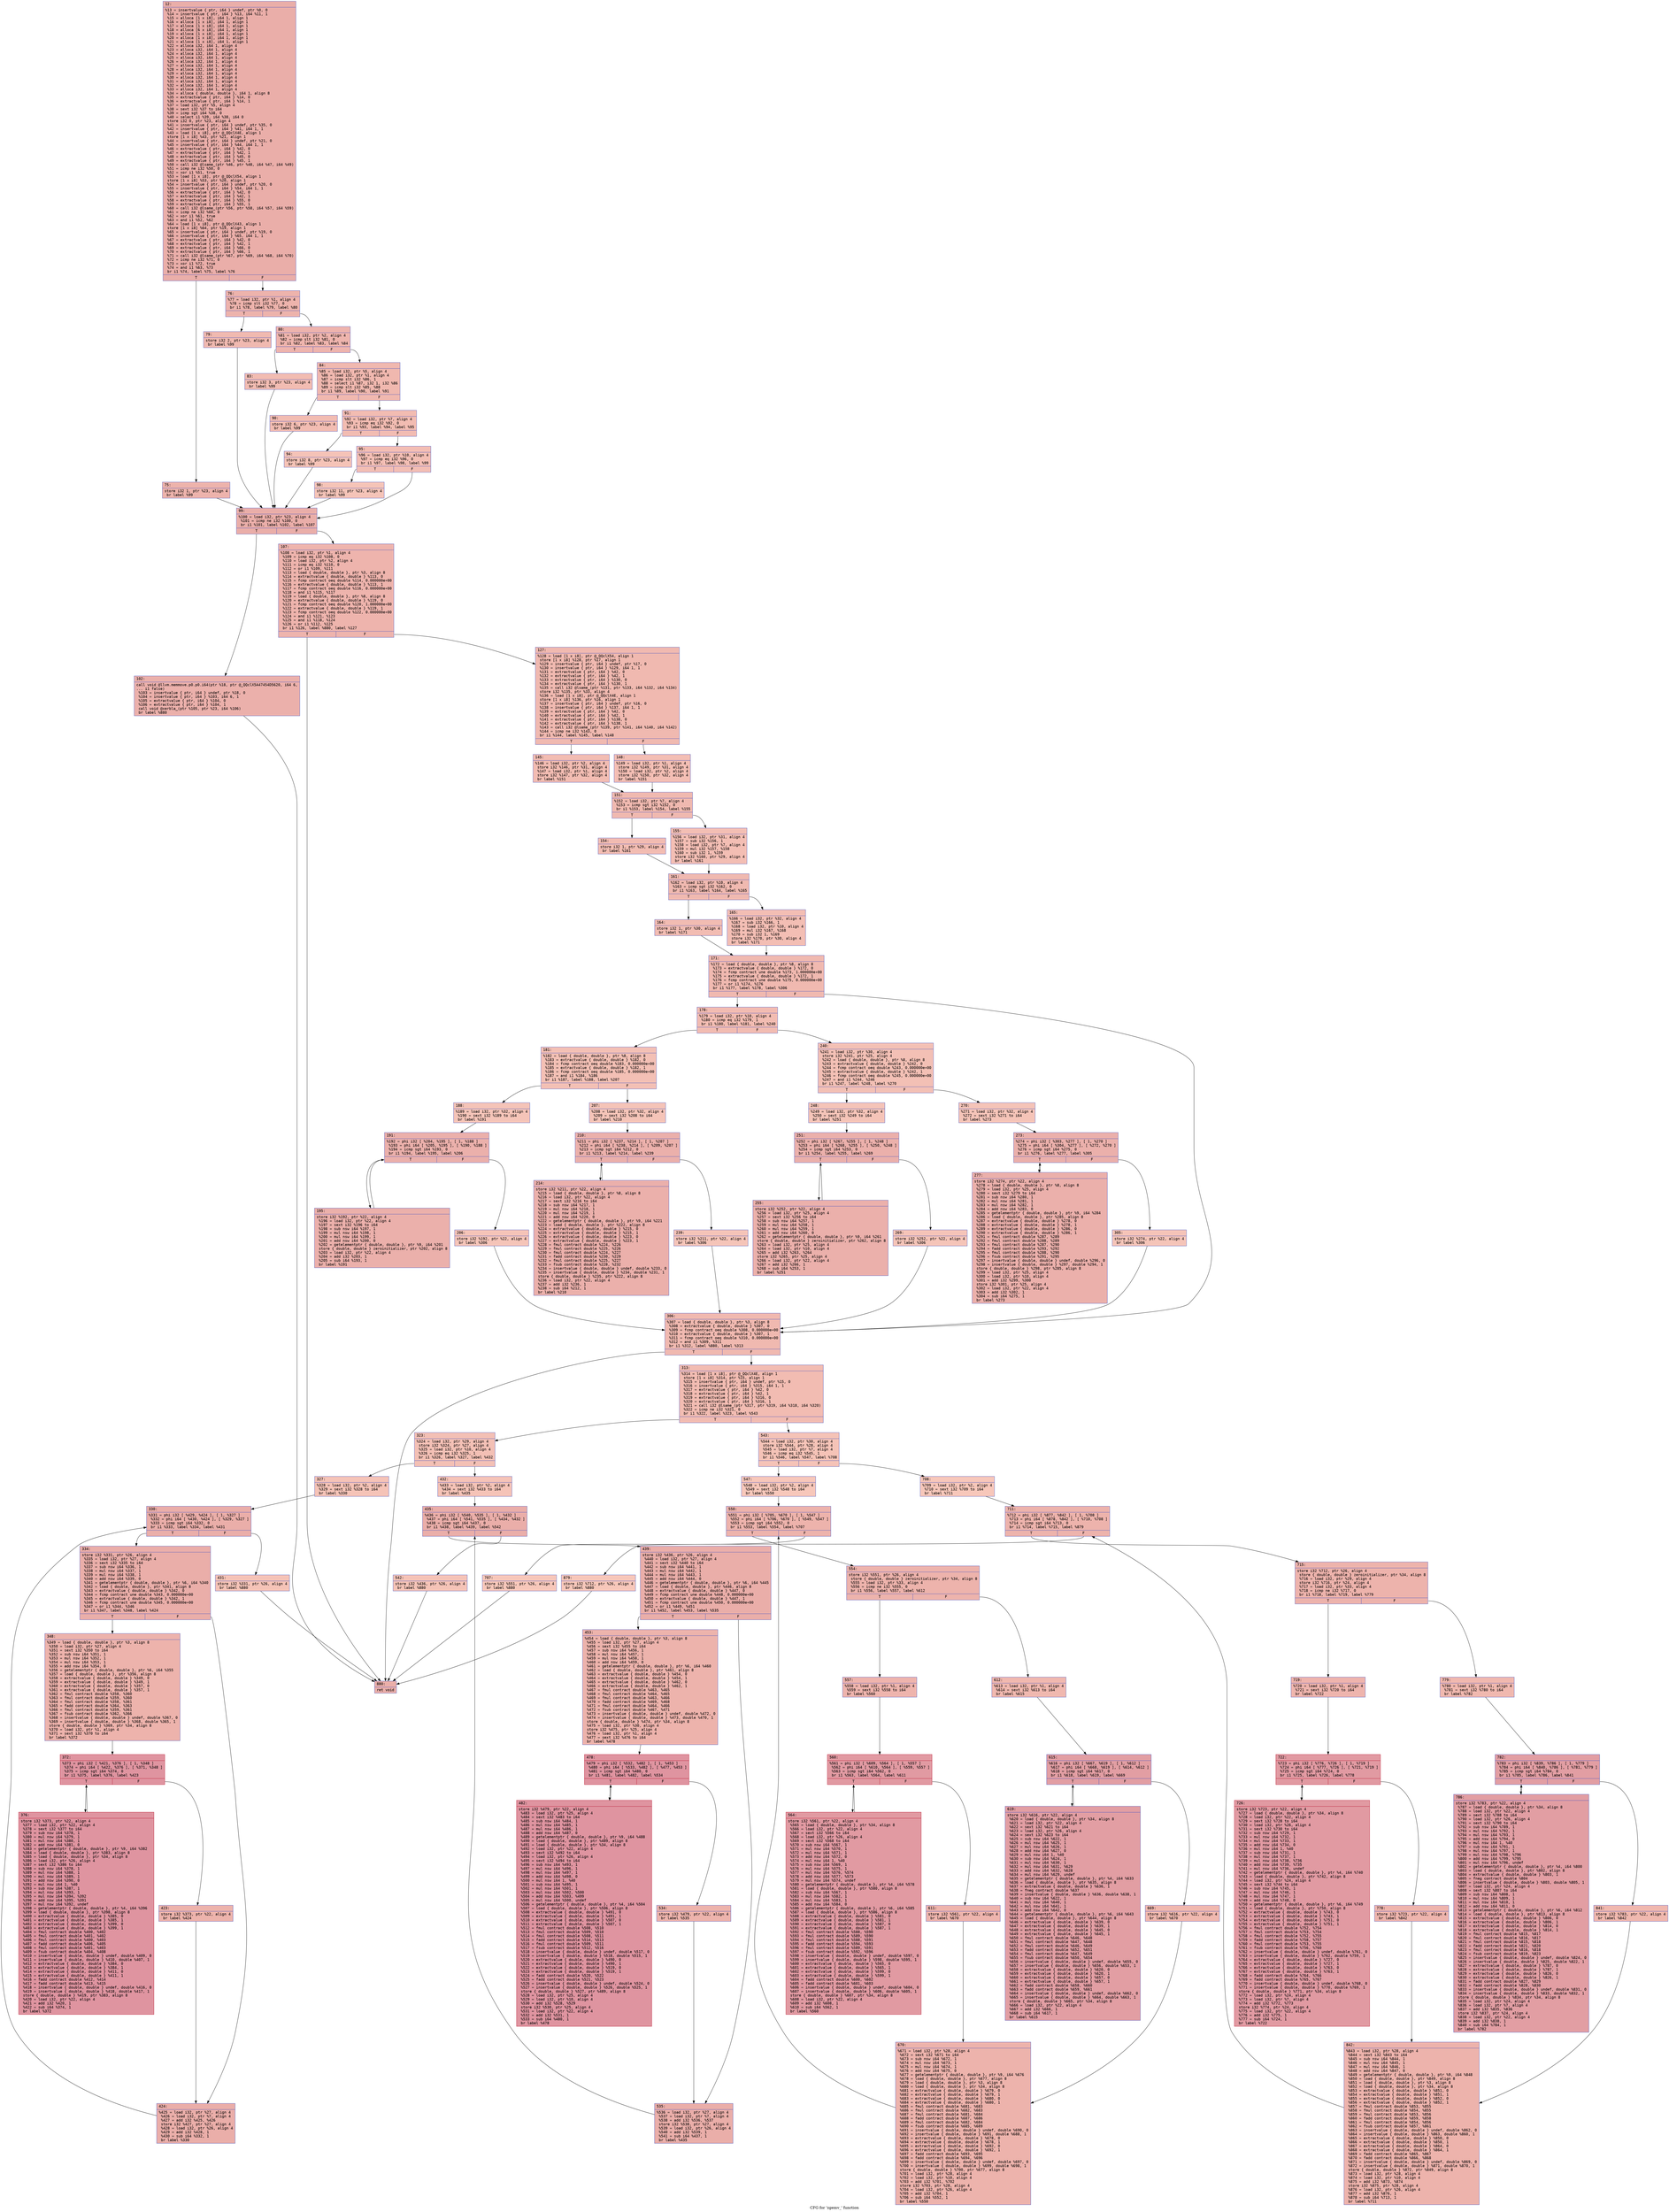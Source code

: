 digraph "CFG for 'zgemv_' function" {
	label="CFG for 'zgemv_' function";

	Node0x55ee107dadb0 [shape=record,color="#3d50c3ff", style=filled, fillcolor="#d0473d70" fontname="Courier",label="{12:\l|  %13 = insertvalue \{ ptr, i64 \} undef, ptr %0, 0\l  %14 = insertvalue \{ ptr, i64 \} %13, i64 %11, 1\l  %15 = alloca [1 x i8], i64 1, align 1\l  %16 = alloca [1 x i8], i64 1, align 1\l  %17 = alloca [1 x i8], i64 1, align 1\l  %18 = alloca [6 x i8], i64 1, align 1\l  %19 = alloca [1 x i8], i64 1, align 1\l  %20 = alloca [1 x i8], i64 1, align 1\l  %21 = alloca [1 x i8], i64 1, align 1\l  %22 = alloca i32, i64 1, align 4\l  %23 = alloca i32, i64 1, align 4\l  %24 = alloca i32, i64 1, align 4\l  %25 = alloca i32, i64 1, align 4\l  %26 = alloca i32, i64 1, align 4\l  %27 = alloca i32, i64 1, align 4\l  %28 = alloca i32, i64 1, align 4\l  %29 = alloca i32, i64 1, align 4\l  %30 = alloca i32, i64 1, align 4\l  %31 = alloca i32, i64 1, align 4\l  %32 = alloca i32, i64 1, align 4\l  %33 = alloca i32, i64 1, align 4\l  %34 = alloca \{ double, double \}, i64 1, align 8\l  %35 = extractvalue \{ ptr, i64 \} %14, 0\l  %36 = extractvalue \{ ptr, i64 \} %14, 1\l  %37 = load i32, ptr %5, align 4\l  %38 = sext i32 %37 to i64\l  %39 = icmp sgt i64 %38, 0\l  %40 = select i1 %39, i64 %38, i64 0\l  store i32 0, ptr %23, align 4\l  %41 = insertvalue \{ ptr, i64 \} undef, ptr %35, 0\l  %42 = insertvalue \{ ptr, i64 \} %41, i64 1, 1\l  %43 = load [1 x i8], ptr @_QQclX4E, align 1\l  store [1 x i8] %43, ptr %21, align 1\l  %44 = insertvalue \{ ptr, i64 \} undef, ptr %21, 0\l  %45 = insertvalue \{ ptr, i64 \} %44, i64 1, 1\l  %46 = extractvalue \{ ptr, i64 \} %42, 0\l  %47 = extractvalue \{ ptr, i64 \} %42, 1\l  %48 = extractvalue \{ ptr, i64 \} %45, 0\l  %49 = extractvalue \{ ptr, i64 \} %45, 1\l  %50 = call i32 @lsame_(ptr %46, ptr %48, i64 %47, i64 %49)\l  %51 = icmp ne i32 %50, 0\l  %52 = xor i1 %51, true\l  %53 = load [1 x i8], ptr @_QQclX54, align 1\l  store [1 x i8] %53, ptr %20, align 1\l  %54 = insertvalue \{ ptr, i64 \} undef, ptr %20, 0\l  %55 = insertvalue \{ ptr, i64 \} %54, i64 1, 1\l  %56 = extractvalue \{ ptr, i64 \} %42, 0\l  %57 = extractvalue \{ ptr, i64 \} %42, 1\l  %58 = extractvalue \{ ptr, i64 \} %55, 0\l  %59 = extractvalue \{ ptr, i64 \} %55, 1\l  %60 = call i32 @lsame_(ptr %56, ptr %58, i64 %57, i64 %59)\l  %61 = icmp ne i32 %60, 0\l  %62 = xor i1 %61, true\l  %63 = and i1 %52, %62\l  %64 = load [1 x i8], ptr @_QQclX43, align 1\l  store [1 x i8] %64, ptr %19, align 1\l  %65 = insertvalue \{ ptr, i64 \} undef, ptr %19, 0\l  %66 = insertvalue \{ ptr, i64 \} %65, i64 1, 1\l  %67 = extractvalue \{ ptr, i64 \} %42, 0\l  %68 = extractvalue \{ ptr, i64 \} %42, 1\l  %69 = extractvalue \{ ptr, i64 \} %66, 0\l  %70 = extractvalue \{ ptr, i64 \} %66, 1\l  %71 = call i32 @lsame_(ptr %67, ptr %69, i64 %68, i64 %70)\l  %72 = icmp ne i32 %71, 0\l  %73 = xor i1 %72, true\l  %74 = and i1 %63, %73\l  br i1 %74, label %75, label %76\l|{<s0>T|<s1>F}}"];
	Node0x55ee107dadb0:s0 -> Node0x55ee107ddc00[tooltip="12 -> 75\nProbability 50.00%" ];
	Node0x55ee107dadb0:s1 -> Node0x55ee107ddc50[tooltip="12 -> 76\nProbability 50.00%" ];
	Node0x55ee107ddc00 [shape=record,color="#3d50c3ff", style=filled, fillcolor="#d6524470" fontname="Courier",label="{75:\l|  store i32 1, ptr %23, align 4\l  br label %99\l}"];
	Node0x55ee107ddc00 -> Node0x55ee107dddf0[tooltip="75 -> 99\nProbability 100.00%" ];
	Node0x55ee107ddc50 [shape=record,color="#3d50c3ff", style=filled, fillcolor="#d6524470" fontname="Courier",label="{76:\l|  %77 = load i32, ptr %1, align 4\l  %78 = icmp slt i32 %77, 0\l  br i1 %78, label %79, label %80\l|{<s0>T|<s1>F}}"];
	Node0x55ee107ddc50:s0 -> Node0x55ee107ddfc0[tooltip="76 -> 79\nProbability 37.50%" ];
	Node0x55ee107ddc50:s1 -> Node0x55ee107de010[tooltip="76 -> 80\nProbability 62.50%" ];
	Node0x55ee107ddfc0 [shape=record,color="#3d50c3ff", style=filled, fillcolor="#de614d70" fontname="Courier",label="{79:\l|  store i32 2, ptr %23, align 4\l  br label %99\l}"];
	Node0x55ee107ddfc0 -> Node0x55ee107dddf0[tooltip="79 -> 99\nProbability 100.00%" ];
	Node0x55ee107de010 [shape=record,color="#3d50c3ff", style=filled, fillcolor="#d8564670" fontname="Courier",label="{80:\l|  %81 = load i32, ptr %2, align 4\l  %82 = icmp slt i32 %81, 0\l  br i1 %82, label %83, label %84\l|{<s0>T|<s1>F}}"];
	Node0x55ee107de010:s0 -> Node0x55ee107de330[tooltip="80 -> 83\nProbability 37.50%" ];
	Node0x55ee107de010:s1 -> Node0x55ee107de380[tooltip="80 -> 84\nProbability 62.50%" ];
	Node0x55ee107de330 [shape=record,color="#3d50c3ff", style=filled, fillcolor="#e1675170" fontname="Courier",label="{83:\l|  store i32 3, ptr %23, align 4\l  br label %99\l}"];
	Node0x55ee107de330 -> Node0x55ee107dddf0[tooltip="83 -> 99\nProbability 100.00%" ];
	Node0x55ee107de380 [shape=record,color="#3d50c3ff", style=filled, fillcolor="#dc5d4a70" fontname="Courier",label="{84:\l|  %85 = load i32, ptr %5, align 4\l  %86 = load i32, ptr %1, align 4\l  %87 = icmp slt i32 %86, 1\l  %88 = select i1 %87, i32 1, i32 %86\l  %89 = icmp slt i32 %85, %88\l  br i1 %89, label %90, label %91\l|{<s0>T|<s1>F}}"];
	Node0x55ee107de380:s0 -> Node0x55ee107de860[tooltip="84 -> 90\nProbability 50.00%" ];
	Node0x55ee107de380:s1 -> Node0x55ee107de8b0[tooltip="84 -> 91\nProbability 50.00%" ];
	Node0x55ee107de860 [shape=record,color="#3d50c3ff", style=filled, fillcolor="#e1675170" fontname="Courier",label="{90:\l|  store i32 6, ptr %23, align 4\l  br label %99\l}"];
	Node0x55ee107de860 -> Node0x55ee107dddf0[tooltip="90 -> 99\nProbability 100.00%" ];
	Node0x55ee107de8b0 [shape=record,color="#3d50c3ff", style=filled, fillcolor="#e1675170" fontname="Courier",label="{91:\l|  %92 = load i32, ptr %7, align 4\l  %93 = icmp eq i32 %92, 0\l  br i1 %93, label %94, label %95\l|{<s0>T|<s1>F}}"];
	Node0x55ee107de8b0:s0 -> Node0x55ee107debd0[tooltip="91 -> 94\nProbability 37.50%" ];
	Node0x55ee107de8b0:s1 -> Node0x55ee107dec20[tooltip="91 -> 95\nProbability 62.50%" ];
	Node0x55ee107debd0 [shape=record,color="#3d50c3ff", style=filled, fillcolor="#e8765c70" fontname="Courier",label="{94:\l|  store i32 8, ptr %23, align 4\l  br label %99\l}"];
	Node0x55ee107debd0 -> Node0x55ee107dddf0[tooltip="94 -> 99\nProbability 100.00%" ];
	Node0x55ee107dec20 [shape=record,color="#3d50c3ff", style=filled, fillcolor="#e36c5570" fontname="Courier",label="{95:\l|  %96 = load i32, ptr %10, align 4\l  %97 = icmp eq i32 %96, 0\l  br i1 %97, label %98, label %99\l|{<s0>T|<s1>F}}"];
	Node0x55ee107dec20:s0 -> Node0x55ee107dc1d0[tooltip="95 -> 98\nProbability 37.50%" ];
	Node0x55ee107dec20:s1 -> Node0x55ee107dddf0[tooltip="95 -> 99\nProbability 62.50%" ];
	Node0x55ee107dc1d0 [shape=record,color="#3d50c3ff", style=filled, fillcolor="#e97a5f70" fontname="Courier",label="{98:\l|  store i32 11, ptr %23, align 4\l  br label %99\l}"];
	Node0x55ee107dc1d0 -> Node0x55ee107dddf0[tooltip="98 -> 99\nProbability 100.00%" ];
	Node0x55ee107dddf0 [shape=record,color="#3d50c3ff", style=filled, fillcolor="#d0473d70" fontname="Courier",label="{99:\l|  %100 = load i32, ptr %23, align 4\l  %101 = icmp ne i32 %100, 0\l  br i1 %101, label %102, label %107\l|{<s0>T|<s1>F}}"];
	Node0x55ee107dddf0:s0 -> Node0x55ee107dc4f0[tooltip="99 -> 102\nProbability 62.50%" ];
	Node0x55ee107dddf0:s1 -> Node0x55ee107dc540[tooltip="99 -> 107\nProbability 37.50%" ];
	Node0x55ee107dc4f0 [shape=record,color="#3d50c3ff", style=filled, fillcolor="#d24b4070" fontname="Courier",label="{102:\l|  call void @llvm.memmove.p0.p0.i64(ptr %18, ptr @_QQclX5A47454D5620, i64 6,\l... i1 false)\l  %103 = insertvalue \{ ptr, i64 \} undef, ptr %18, 0\l  %104 = insertvalue \{ ptr, i64 \} %103, i64 6, 1\l  %105 = extractvalue \{ ptr, i64 \} %104, 0\l  %106 = extractvalue \{ ptr, i64 \} %104, 1\l  call void @xerbla_(ptr %105, ptr %23, i64 %106)\l  br label %880\l}"];
	Node0x55ee107dc4f0 -> Node0x55ee107e00b0[tooltip="102 -> 880\nProbability 100.00%" ];
	Node0x55ee107dc540 [shape=record,color="#3d50c3ff", style=filled, fillcolor="#d8564670" fontname="Courier",label="{107:\l|  %108 = load i32, ptr %1, align 4\l  %109 = icmp eq i32 %108, 0\l  %110 = load i32, ptr %2, align 4\l  %111 = icmp eq i32 %110, 0\l  %112 = or i1 %109, %111\l  %113 = load \{ double, double \}, ptr %3, align 8\l  %114 = extractvalue \{ double, double \} %113, 0\l  %115 = fcmp contract oeq double %114, 0.000000e+00\l  %116 = extractvalue \{ double, double \} %113, 1\l  %117 = fcmp contract oeq double %116, 0.000000e+00\l  %118 = and i1 %115, %117\l  %119 = load \{ double, double \}, ptr %8, align 8\l  %120 = extractvalue \{ double, double \} %119, 0\l  %121 = fcmp contract oeq double %120, 1.000000e+00\l  %122 = extractvalue \{ double, double \} %119, 1\l  %123 = fcmp contract oeq double %122, 0.000000e+00\l  %124 = and i1 %121, %123\l  %125 = and i1 %118, %124\l  %126 = or i1 %112, %125\l  br i1 %126, label %880, label %127\l|{<s0>T|<s1>F}}"];
	Node0x55ee107dc540:s0 -> Node0x55ee107e00b0[tooltip="107 -> 880\nProbability 50.00%" ];
	Node0x55ee107dc540:s1 -> Node0x55ee107e0be0[tooltip="107 -> 127\nProbability 50.00%" ];
	Node0x55ee107e0be0 [shape=record,color="#3d50c3ff", style=filled, fillcolor="#de614d70" fontname="Courier",label="{127:\l|  %128 = load [1 x i8], ptr @_QQclX54, align 1\l  store [1 x i8] %128, ptr %17, align 1\l  %129 = insertvalue \{ ptr, i64 \} undef, ptr %17, 0\l  %130 = insertvalue \{ ptr, i64 \} %129, i64 1, 1\l  %131 = extractvalue \{ ptr, i64 \} %42, 0\l  %132 = extractvalue \{ ptr, i64 \} %42, 1\l  %133 = extractvalue \{ ptr, i64 \} %130, 0\l  %134 = extractvalue \{ ptr, i64 \} %130, 1\l  %135 = call i32 @lsame_(ptr %131, ptr %133, i64 %132, i64 %134)\l  store i32 %135, ptr %33, align 4\l  %136 = load [1 x i8], ptr @_QQclX4E, align 1\l  store [1 x i8] %136, ptr %16, align 1\l  %137 = insertvalue \{ ptr, i64 \} undef, ptr %16, 0\l  %138 = insertvalue \{ ptr, i64 \} %137, i64 1, 1\l  %139 = extractvalue \{ ptr, i64 \} %42, 0\l  %140 = extractvalue \{ ptr, i64 \} %42, 1\l  %141 = extractvalue \{ ptr, i64 \} %138, 0\l  %142 = extractvalue \{ ptr, i64 \} %138, 1\l  %143 = call i32 @lsame_(ptr %139, ptr %141, i64 %140, i64 %142)\l  %144 = icmp ne i32 %143, 0\l  br i1 %144, label %145, label %148\l|{<s0>T|<s1>F}}"];
	Node0x55ee107e0be0:s0 -> Node0x55ee107e1a30[tooltip="127 -> 145\nProbability 62.50%" ];
	Node0x55ee107e0be0:s1 -> Node0x55ee107e1a80[tooltip="127 -> 148\nProbability 37.50%" ];
	Node0x55ee107e1a30 [shape=record,color="#3d50c3ff", style=filled, fillcolor="#e1675170" fontname="Courier",label="{145:\l|  %146 = load i32, ptr %2, align 4\l  store i32 %146, ptr %31, align 4\l  %147 = load i32, ptr %1, align 4\l  store i32 %147, ptr %32, align 4\l  br label %151\l}"];
	Node0x55ee107e1a30 -> Node0x55ee107e1dc0[tooltip="145 -> 151\nProbability 100.00%" ];
	Node0x55ee107e1a80 [shape=record,color="#3d50c3ff", style=filled, fillcolor="#e36c5570" fontname="Courier",label="{148:\l|  %149 = load i32, ptr %1, align 4\l  store i32 %149, ptr %31, align 4\l  %150 = load i32, ptr %2, align 4\l  store i32 %150, ptr %32, align 4\l  br label %151\l}"];
	Node0x55ee107e1a80 -> Node0x55ee107e1dc0[tooltip="148 -> 151\nProbability 100.00%" ];
	Node0x55ee107e1dc0 [shape=record,color="#3d50c3ff", style=filled, fillcolor="#de614d70" fontname="Courier",label="{151:\l|  %152 = load i32, ptr %7, align 4\l  %153 = icmp sgt i32 %152, 0\l  br i1 %153, label %154, label %155\l|{<s0>T|<s1>F}}"];
	Node0x55ee107e1dc0:s0 -> Node0x55ee107e2240[tooltip="151 -> 154\nProbability 62.50%" ];
	Node0x55ee107e1dc0:s1 -> Node0x55ee107e2290[tooltip="151 -> 155\nProbability 37.50%" ];
	Node0x55ee107e2240 [shape=record,color="#3d50c3ff", style=filled, fillcolor="#e1675170" fontname="Courier",label="{154:\l|  store i32 1, ptr %29, align 4\l  br label %161\l}"];
	Node0x55ee107e2240 -> Node0x55ee107e2430[tooltip="154 -> 161\nProbability 100.00%" ];
	Node0x55ee107e2290 [shape=record,color="#3d50c3ff", style=filled, fillcolor="#e36c5570" fontname="Courier",label="{155:\l|  %156 = load i32, ptr %31, align 4\l  %157 = sub i32 %156, 1\l  %158 = load i32, ptr %7, align 4\l  %159 = mul i32 %157, %158\l  %160 = sub i32 1, %159\l  store i32 %160, ptr %29, align 4\l  br label %161\l}"];
	Node0x55ee107e2290 -> Node0x55ee107e2430[tooltip="155 -> 161\nProbability 100.00%" ];
	Node0x55ee107e2430 [shape=record,color="#3d50c3ff", style=filled, fillcolor="#de614d70" fontname="Courier",label="{161:\l|  %162 = load i32, ptr %10, align 4\l  %163 = icmp sgt i32 %162, 0\l  br i1 %163, label %164, label %165\l|{<s0>T|<s1>F}}"];
	Node0x55ee107e2430:s0 -> Node0x55ee107e29c0[tooltip="161 -> 164\nProbability 62.50%" ];
	Node0x55ee107e2430:s1 -> Node0x55ee107e2a10[tooltip="161 -> 165\nProbability 37.50%" ];
	Node0x55ee107e29c0 [shape=record,color="#3d50c3ff", style=filled, fillcolor="#e1675170" fontname="Courier",label="{164:\l|  store i32 1, ptr %30, align 4\l  br label %171\l}"];
	Node0x55ee107e29c0 -> Node0x55ee107e2bb0[tooltip="164 -> 171\nProbability 100.00%" ];
	Node0x55ee107e2a10 [shape=record,color="#3d50c3ff", style=filled, fillcolor="#e36c5570" fontname="Courier",label="{165:\l|  %166 = load i32, ptr %32, align 4\l  %167 = sub i32 %166, 1\l  %168 = load i32, ptr %10, align 4\l  %169 = mul i32 %167, %168\l  %170 = sub i32 1, %169\l  store i32 %170, ptr %30, align 4\l  br label %171\l}"];
	Node0x55ee107e2a10 -> Node0x55ee107e2bb0[tooltip="165 -> 171\nProbability 100.00%" ];
	Node0x55ee107e2bb0 [shape=record,color="#3d50c3ff", style=filled, fillcolor="#de614d70" fontname="Courier",label="{171:\l|  %172 = load \{ double, double \}, ptr %8, align 8\l  %173 = extractvalue \{ double, double \} %172, 0\l  %174 = fcmp contract une double %173, 1.000000e+00\l  %175 = extractvalue \{ double, double \} %172, 1\l  %176 = fcmp contract une double %175, 0.000000e+00\l  %177 = or i1 %174, %176\l  br i1 %177, label %178, label %306\l|{<s0>T|<s1>F}}"];
	Node0x55ee107e2bb0:s0 -> Node0x55ee107e3380[tooltip="171 -> 178\nProbability 50.00%" ];
	Node0x55ee107e2bb0:s1 -> Node0x55ee107e33d0[tooltip="171 -> 306\nProbability 50.00%" ];
	Node0x55ee107e3380 [shape=record,color="#3d50c3ff", style=filled, fillcolor="#e1675170" fontname="Courier",label="{178:\l|  %179 = load i32, ptr %10, align 4\l  %180 = icmp eq i32 %179, 1\l  br i1 %180, label %181, label %240\l|{<s0>T|<s1>F}}"];
	Node0x55ee107e3380:s0 -> Node0x55ee107e35e0[tooltip="178 -> 181\nProbability 50.00%" ];
	Node0x55ee107e3380:s1 -> Node0x55ee107e3630[tooltip="178 -> 240\nProbability 50.00%" ];
	Node0x55ee107e35e0 [shape=record,color="#3d50c3ff", style=filled, fillcolor="#e5705870" fontname="Courier",label="{181:\l|  %182 = load \{ double, double \}, ptr %8, align 8\l  %183 = extractvalue \{ double, double \} %182, 0\l  %184 = fcmp contract oeq double %183, 0.000000e+00\l  %185 = extractvalue \{ double, double \} %182, 1\l  %186 = fcmp contract oeq double %185, 0.000000e+00\l  %187 = and i1 %184, %186\l  br i1 %187, label %188, label %207\l|{<s0>T|<s1>F}}"];
	Node0x55ee107e35e0:s0 -> Node0x55ee107e3a80[tooltip="181 -> 188\nProbability 50.00%" ];
	Node0x55ee107e35e0:s1 -> Node0x55ee107e3ad0[tooltip="181 -> 207\nProbability 50.00%" ];
	Node0x55ee107e3a80 [shape=record,color="#3d50c3ff", style=filled, fillcolor="#e97a5f70" fontname="Courier",label="{188:\l|  %189 = load i32, ptr %32, align 4\l  %190 = sext i32 %189 to i64\l  br label %191\l}"];
	Node0x55ee107e3a80 -> Node0x55ee107e3cc0[tooltip="188 -> 191\nProbability 100.00%" ];
	Node0x55ee107e3cc0 [shape=record,color="#3d50c3ff", style=filled, fillcolor="#d24b4070" fontname="Courier",label="{191:\l|  %192 = phi i32 [ %204, %195 ], [ 1, %188 ]\l  %193 = phi i64 [ %205, %195 ], [ %190, %188 ]\l  %194 = icmp sgt i64 %193, 0\l  br i1 %194, label %195, label %206\l|{<s0>T|<s1>F}}"];
	Node0x55ee107e3cc0:s0 -> Node0x55ee107dee30[tooltip="191 -> 195\nProbability 96.88%" ];
	Node0x55ee107e3cc0:s1 -> Node0x55ee107df090[tooltip="191 -> 206\nProbability 3.12%" ];
	Node0x55ee107dee30 [shape=record,color="#3d50c3ff", style=filled, fillcolor="#d24b4070" fontname="Courier",label="{195:\l|  store i32 %192, ptr %22, align 4\l  %196 = load i32, ptr %22, align 4\l  %197 = sext i32 %196 to i64\l  %198 = sub nsw i64 %197, 1\l  %199 = mul nsw i64 %198, 1\l  %200 = mul nsw i64 %199, 1\l  %201 = add nsw i64 %200, 0\l  %202 = getelementptr \{ double, double \}, ptr %9, i64 %201\l  store \{ double, double \} zeroinitializer, ptr %202, align 8\l  %203 = load i32, ptr %22, align 4\l  %204 = add i32 %203, 1\l  %205 = sub i64 %193, 1\l  br label %191\l}"];
	Node0x55ee107dee30 -> Node0x55ee107e3cc0[tooltip="195 -> 191\nProbability 100.00%" ];
	Node0x55ee107df090 [shape=record,color="#3d50c3ff", style=filled, fillcolor="#e97a5f70" fontname="Courier",label="{206:\l|  store i32 %192, ptr %22, align 4\l  br label %306\l}"];
	Node0x55ee107df090 -> Node0x55ee107e33d0[tooltip="206 -> 306\nProbability 100.00%" ];
	Node0x55ee107e3ad0 [shape=record,color="#3d50c3ff", style=filled, fillcolor="#e97a5f70" fontname="Courier",label="{207:\l|  %208 = load i32, ptr %32, align 4\l  %209 = sext i32 %208 to i64\l  br label %210\l}"];
	Node0x55ee107e3ad0 -> Node0x55ee107dfab0[tooltip="207 -> 210\nProbability 100.00%" ];
	Node0x55ee107dfab0 [shape=record,color="#3d50c3ff", style=filled, fillcolor="#d24b4070" fontname="Courier",label="{210:\l|  %211 = phi i32 [ %237, %214 ], [ 1, %207 ]\l  %212 = phi i64 [ %238, %214 ], [ %209, %207 ]\l  %213 = icmp sgt i64 %212, 0\l  br i1 %213, label %214, label %239\l|{<s0>T|<s1>F}}"];
	Node0x55ee107dfab0:s0 -> Node0x55ee107dfb70[tooltip="210 -> 214\nProbability 96.88%" ];
	Node0x55ee107dfab0:s1 -> Node0x55ee107dfdd0[tooltip="210 -> 239\nProbability 3.12%" ];
	Node0x55ee107dfb70 [shape=record,color="#3d50c3ff", style=filled, fillcolor="#d24b4070" fontname="Courier",label="{214:\l|  store i32 %211, ptr %22, align 4\l  %215 = load \{ double, double \}, ptr %8, align 8\l  %216 = load i32, ptr %22, align 4\l  %217 = sext i32 %216 to i64\l  %218 = sub nsw i64 %217, 1\l  %219 = mul nsw i64 %218, 1\l  %220 = mul nsw i64 %219, 1\l  %221 = add nsw i64 %220, 0\l  %222 = getelementptr \{ double, double \}, ptr %9, i64 %221\l  %223 = load \{ double, double \}, ptr %222, align 8\l  %224 = extractvalue \{ double, double \} %215, 0\l  %225 = extractvalue \{ double, double \} %215, 1\l  %226 = extractvalue \{ double, double \} %223, 0\l  %227 = extractvalue \{ double, double \} %223, 1\l  %228 = fmul contract double %224, %226\l  %229 = fmul contract double %225, %226\l  %230 = fmul contract double %224, %227\l  %231 = fadd contract double %230, %229\l  %232 = fmul contract double %225, %227\l  %233 = fsub contract double %228, %232\l  %234 = insertvalue \{ double, double \} undef, double %233, 0\l  %235 = insertvalue \{ double, double \} %234, double %231, 1\l  store \{ double, double \} %235, ptr %222, align 8\l  %236 = load i32, ptr %22, align 4\l  %237 = add i32 %236, 1\l  %238 = sub i64 %212, 1\l  br label %210\l}"];
	Node0x55ee107dfb70 -> Node0x55ee107dfab0[tooltip="214 -> 210\nProbability 100.00%" ];
	Node0x55ee107dfdd0 [shape=record,color="#3d50c3ff", style=filled, fillcolor="#e97a5f70" fontname="Courier",label="{239:\l|  store i32 %211, ptr %22, align 4\l  br label %306\l}"];
	Node0x55ee107dfdd0 -> Node0x55ee107e33d0[tooltip="239 -> 306\nProbability 100.00%" ];
	Node0x55ee107e3630 [shape=record,color="#3d50c3ff", style=filled, fillcolor="#e5705870" fontname="Courier",label="{240:\l|  %241 = load i32, ptr %30, align 4\l  store i32 %241, ptr %25, align 4\l  %242 = load \{ double, double \}, ptr %8, align 8\l  %243 = extractvalue \{ double, double \} %242, 0\l  %244 = fcmp contract oeq double %243, 0.000000e+00\l  %245 = extractvalue \{ double, double \} %242, 1\l  %246 = fcmp contract oeq double %245, 0.000000e+00\l  %247 = and i1 %244, %246\l  br i1 %247, label %248, label %270\l|{<s0>T|<s1>F}}"];
	Node0x55ee107e3630:s0 -> Node0x55ee107e72e0[tooltip="240 -> 248\nProbability 50.00%" ];
	Node0x55ee107e3630:s1 -> Node0x55ee107e7330[tooltip="240 -> 270\nProbability 50.00%" ];
	Node0x55ee107e72e0 [shape=record,color="#3d50c3ff", style=filled, fillcolor="#e97a5f70" fontname="Courier",label="{248:\l|  %249 = load i32, ptr %32, align 4\l  %250 = sext i32 %249 to i64\l  br label %251\l}"];
	Node0x55ee107e72e0 -> Node0x55ee107e7520[tooltip="248 -> 251\nProbability 100.00%" ];
	Node0x55ee107e7520 [shape=record,color="#3d50c3ff", style=filled, fillcolor="#d24b4070" fontname="Courier",label="{251:\l|  %252 = phi i32 [ %267, %255 ], [ 1, %248 ]\l  %253 = phi i64 [ %268, %255 ], [ %250, %248 ]\l  %254 = icmp sgt i64 %253, 0\l  br i1 %254, label %255, label %269\l|{<s0>T|<s1>F}}"];
	Node0x55ee107e7520:s0 -> Node0x55ee107e75e0[tooltip="251 -> 255\nProbability 96.88%" ];
	Node0x55ee107e7520:s1 -> Node0x55ee107e7840[tooltip="251 -> 269\nProbability 3.12%" ];
	Node0x55ee107e75e0 [shape=record,color="#3d50c3ff", style=filled, fillcolor="#d24b4070" fontname="Courier",label="{255:\l|  store i32 %252, ptr %22, align 4\l  %256 = load i32, ptr %25, align 4\l  %257 = sext i32 %256 to i64\l  %258 = sub nsw i64 %257, 1\l  %259 = mul nsw i64 %258, 1\l  %260 = mul nsw i64 %259, 1\l  %261 = add nsw i64 %260, 0\l  %262 = getelementptr \{ double, double \}, ptr %9, i64 %261\l  store \{ double, double \} zeroinitializer, ptr %262, align 8\l  %263 = load i32, ptr %25, align 4\l  %264 = load i32, ptr %10, align 4\l  %265 = add i32 %263, %264\l  store i32 %265, ptr %25, align 4\l  %266 = load i32, ptr %22, align 4\l  %267 = add i32 %266, 1\l  %268 = sub i64 %253, 1\l  br label %251\l}"];
	Node0x55ee107e75e0 -> Node0x55ee107e7520[tooltip="255 -> 251\nProbability 100.00%" ];
	Node0x55ee107e7840 [shape=record,color="#3d50c3ff", style=filled, fillcolor="#e97a5f70" fontname="Courier",label="{269:\l|  store i32 %252, ptr %22, align 4\l  br label %306\l}"];
	Node0x55ee107e7840 -> Node0x55ee107e33d0[tooltip="269 -> 306\nProbability 100.00%" ];
	Node0x55ee107e7330 [shape=record,color="#3d50c3ff", style=filled, fillcolor="#e97a5f70" fontname="Courier",label="{270:\l|  %271 = load i32, ptr %32, align 4\l  %272 = sext i32 %271 to i64\l  br label %273\l}"];
	Node0x55ee107e7330 -> Node0x55ee107e8490[tooltip="270 -> 273\nProbability 100.00%" ];
	Node0x55ee107e8490 [shape=record,color="#3d50c3ff", style=filled, fillcolor="#d24b4070" fontname="Courier",label="{273:\l|  %274 = phi i32 [ %303, %277 ], [ 1, %270 ]\l  %275 = phi i64 [ %304, %277 ], [ %272, %270 ]\l  %276 = icmp sgt i64 %275, 0\l  br i1 %276, label %277, label %305\l|{<s0>T|<s1>F}}"];
	Node0x55ee107e8490:s0 -> Node0x55ee107e8550[tooltip="273 -> 277\nProbability 96.88%" ];
	Node0x55ee107e8490:s1 -> Node0x55ee107e87b0[tooltip="273 -> 305\nProbability 3.12%" ];
	Node0x55ee107e8550 [shape=record,color="#3d50c3ff", style=filled, fillcolor="#d24b4070" fontname="Courier",label="{277:\l|  store i32 %274, ptr %22, align 4\l  %278 = load \{ double, double \}, ptr %8, align 8\l  %279 = load i32, ptr %25, align 4\l  %280 = sext i32 %279 to i64\l  %281 = sub nsw i64 %280, 1\l  %282 = mul nsw i64 %281, 1\l  %283 = mul nsw i64 %282, 1\l  %284 = add nsw i64 %283, 0\l  %285 = getelementptr \{ double, double \}, ptr %9, i64 %284\l  %286 = load \{ double, double \}, ptr %285, align 8\l  %287 = extractvalue \{ double, double \} %278, 0\l  %288 = extractvalue \{ double, double \} %278, 1\l  %289 = extractvalue \{ double, double \} %286, 0\l  %290 = extractvalue \{ double, double \} %286, 1\l  %291 = fmul contract double %287, %289\l  %292 = fmul contract double %288, %289\l  %293 = fmul contract double %287, %290\l  %294 = fadd contract double %293, %292\l  %295 = fmul contract double %288, %290\l  %296 = fsub contract double %291, %295\l  %297 = insertvalue \{ double, double \} undef, double %296, 0\l  %298 = insertvalue \{ double, double \} %297, double %294, 1\l  store \{ double, double \} %298, ptr %285, align 8\l  %299 = load i32, ptr %25, align 4\l  %300 = load i32, ptr %10, align 4\l  %301 = add i32 %299, %300\l  store i32 %301, ptr %25, align 4\l  %302 = load i32, ptr %22, align 4\l  %303 = add i32 %302, 1\l  %304 = sub i64 %275, 1\l  br label %273\l}"];
	Node0x55ee107e8550 -> Node0x55ee107e8490[tooltip="277 -> 273\nProbability 100.00%" ];
	Node0x55ee107e87b0 [shape=record,color="#3d50c3ff", style=filled, fillcolor="#e97a5f70" fontname="Courier",label="{305:\l|  store i32 %274, ptr %22, align 4\l  br label %306\l}"];
	Node0x55ee107e87b0 -> Node0x55ee107e33d0[tooltip="305 -> 306\nProbability 100.00%" ];
	Node0x55ee107e33d0 [shape=record,color="#3d50c3ff", style=filled, fillcolor="#de614d70" fontname="Courier",label="{306:\l|  %307 = load \{ double, double \}, ptr %3, align 8\l  %308 = extractvalue \{ double, double \} %307, 0\l  %309 = fcmp contract oeq double %308, 0.000000e+00\l  %310 = extractvalue \{ double, double \} %307, 1\l  %311 = fcmp contract oeq double %310, 0.000000e+00\l  %312 = and i1 %309, %311\l  br i1 %312, label %880, label %313\l|{<s0>T|<s1>F}}"];
	Node0x55ee107e33d0:s0 -> Node0x55ee107e00b0[tooltip="306 -> 880\nProbability 50.00%" ];
	Node0x55ee107e33d0:s1 -> Node0x55ee107e9e60[tooltip="306 -> 313\nProbability 50.00%" ];
	Node0x55ee107e9e60 [shape=record,color="#3d50c3ff", style=filled, fillcolor="#e1675170" fontname="Courier",label="{313:\l|  %314 = load [1 x i8], ptr @_QQclX4E, align 1\l  store [1 x i8] %314, ptr %15, align 1\l  %315 = insertvalue \{ ptr, i64 \} undef, ptr %15, 0\l  %316 = insertvalue \{ ptr, i64 \} %315, i64 1, 1\l  %317 = extractvalue \{ ptr, i64 \} %42, 0\l  %318 = extractvalue \{ ptr, i64 \} %42, 1\l  %319 = extractvalue \{ ptr, i64 \} %316, 0\l  %320 = extractvalue \{ ptr, i64 \} %316, 1\l  %321 = call i32 @lsame_(ptr %317, ptr %319, i64 %318, i64 %320)\l  %322 = icmp ne i32 %321, 0\l  br i1 %322, label %323, label %543\l|{<s0>T|<s1>F}}"];
	Node0x55ee107e9e60:s0 -> Node0x55ee107ea600[tooltip="313 -> 323\nProbability 62.50%" ];
	Node0x55ee107e9e60:s1 -> Node0x55ee107ea650[tooltip="313 -> 543\nProbability 37.50%" ];
	Node0x55ee107ea600 [shape=record,color="#3d50c3ff", style=filled, fillcolor="#e5705870" fontname="Courier",label="{323:\l|  %324 = load i32, ptr %29, align 4\l  store i32 %324, ptr %27, align 4\l  %325 = load i32, ptr %10, align 4\l  %326 = icmp eq i32 %325, 1\l  br i1 %326, label %327, label %432\l|{<s0>T|<s1>F}}"];
	Node0x55ee107ea600:s0 -> Node0x55ee107ea980[tooltip="323 -> 327\nProbability 50.00%" ];
	Node0x55ee107ea600:s1 -> Node0x55ee107f6b90[tooltip="323 -> 432\nProbability 50.00%" ];
	Node0x55ee107ea980 [shape=record,color="#3d50c3ff", style=filled, fillcolor="#e8765c70" fontname="Courier",label="{327:\l|  %328 = load i32, ptr %2, align 4\l  %329 = sext i32 %328 to i64\l  br label %330\l}"];
	Node0x55ee107ea980 -> Node0x55ee107f6d80[tooltip="327 -> 330\nProbability 100.00%" ];
	Node0x55ee107f6d80 [shape=record,color="#3d50c3ff", style=filled, fillcolor="#d0473d70" fontname="Courier",label="{330:\l|  %331 = phi i32 [ %429, %424 ], [ 1, %327 ]\l  %332 = phi i64 [ %430, %424 ], [ %329, %327 ]\l  %333 = icmp sgt i64 %332, 0\l  br i1 %333, label %334, label %431\l|{<s0>T|<s1>F}}"];
	Node0x55ee107f6d80:s0 -> Node0x55ee107f70a0[tooltip="330 -> 334\nProbability 96.88%" ];
	Node0x55ee107f6d80:s1 -> Node0x55ee107f70f0[tooltip="330 -> 431\nProbability 3.12%" ];
	Node0x55ee107f70a0 [shape=record,color="#3d50c3ff", style=filled, fillcolor="#d0473d70" fontname="Courier",label="{334:\l|  store i32 %331, ptr %26, align 4\l  %335 = load i32, ptr %27, align 4\l  %336 = sext i32 %335 to i64\l  %337 = sub nsw i64 %336, 1\l  %338 = mul nsw i64 %337, 1\l  %339 = mul nsw i64 %338, 1\l  %340 = add nsw i64 %339, 0\l  %341 = getelementptr \{ double, double \}, ptr %6, i64 %340\l  %342 = load \{ double, double \}, ptr %341, align 8\l  %343 = extractvalue \{ double, double \} %342, 0\l  %344 = fcmp contract une double %343, 0.000000e+00\l  %345 = extractvalue \{ double, double \} %342, 1\l  %346 = fcmp contract une double %345, 0.000000e+00\l  %347 = or i1 %344, %346\l  br i1 %347, label %348, label %424\l|{<s0>T|<s1>F}}"];
	Node0x55ee107f70a0:s0 -> Node0x55ee107f79b0[tooltip="334 -> 348\nProbability 50.00%" ];
	Node0x55ee107f70a0:s1 -> Node0x55ee107f6e40[tooltip="334 -> 424\nProbability 50.00%" ];
	Node0x55ee107f79b0 [shape=record,color="#3d50c3ff", style=filled, fillcolor="#d6524470" fontname="Courier",label="{348:\l|  %349 = load \{ double, double \}, ptr %3, align 8\l  %350 = load i32, ptr %27, align 4\l  %351 = sext i32 %350 to i64\l  %352 = sub nsw i64 %351, 1\l  %353 = mul nsw i64 %352, 1\l  %354 = mul nsw i64 %353, 1\l  %355 = add nsw i64 %354, 0\l  %356 = getelementptr \{ double, double \}, ptr %6, i64 %355\l  %357 = load \{ double, double \}, ptr %356, align 8\l  %358 = extractvalue \{ double, double \} %349, 0\l  %359 = extractvalue \{ double, double \} %349, 1\l  %360 = extractvalue \{ double, double \} %357, 0\l  %361 = extractvalue \{ double, double \} %357, 1\l  %362 = fmul contract double %358, %360\l  %363 = fmul contract double %359, %360\l  %364 = fmul contract double %358, %361\l  %365 = fadd contract double %364, %363\l  %366 = fmul contract double %359, %361\l  %367 = fsub contract double %362, %366\l  %368 = insertvalue \{ double, double \} undef, double %367, 0\l  %369 = insertvalue \{ double, double \} %368, double %365, 1\l  store \{ double, double \} %369, ptr %34, align 8\l  %370 = load i32, ptr %1, align 4\l  %371 = sext i32 %370 to i64\l  br label %372\l}"];
	Node0x55ee107f79b0 -> Node0x55ee107f8810[tooltip="348 -> 372\nProbability 100.00%" ];
	Node0x55ee107f8810 [shape=record,color="#b70d28ff", style=filled, fillcolor="#b70d2870" fontname="Courier",label="{372:\l|  %373 = phi i32 [ %421, %376 ], [ 1, %348 ]\l  %374 = phi i64 [ %422, %376 ], [ %371, %348 ]\l  %375 = icmp sgt i64 %374, 0\l  br i1 %375, label %376, label %423\l|{<s0>T|<s1>F}}"];
	Node0x55ee107f8810:s0 -> Node0x55ee107f88d0[tooltip="372 -> 376\nProbability 96.88%" ];
	Node0x55ee107f8810:s1 -> Node0x55ee107f8b30[tooltip="372 -> 423\nProbability 3.12%" ];
	Node0x55ee107f88d0 [shape=record,color="#b70d28ff", style=filled, fillcolor="#b70d2870" fontname="Courier",label="{376:\l|  store i32 %373, ptr %22, align 4\l  %377 = load i32, ptr %22, align 4\l  %378 = sext i32 %377 to i64\l  %379 = sub nsw i64 %378, 1\l  %380 = mul nsw i64 %379, 1\l  %381 = mul nsw i64 %380, 1\l  %382 = add nsw i64 %381, 0\l  %383 = getelementptr \{ double, double \}, ptr %9, i64 %382\l  %384 = load \{ double, double \}, ptr %383, align 8\l  %385 = load \{ double, double \}, ptr %34, align 8\l  %386 = load i32, ptr %26, align 4\l  %387 = sext i32 %386 to i64\l  %388 = sub nsw i64 %378, 1\l  %389 = mul nsw i64 %388, 1\l  %390 = mul nsw i64 %389, 1\l  %391 = add nsw i64 %390, 0\l  %392 = mul nsw i64 1, %40\l  %393 = sub nsw i64 %387, 1\l  %394 = mul nsw i64 %393, 1\l  %395 = mul nsw i64 %394, %392\l  %396 = add nsw i64 %395, %391\l  %397 = mul nsw i64 %392, undef\l  %398 = getelementptr \{ double, double \}, ptr %4, i64 %396\l  %399 = load \{ double, double \}, ptr %398, align 8\l  %400 = extractvalue \{ double, double \} %385, 0\l  %401 = extractvalue \{ double, double \} %385, 1\l  %402 = extractvalue \{ double, double \} %399, 0\l  %403 = extractvalue \{ double, double \} %399, 1\l  %404 = fmul contract double %400, %402\l  %405 = fmul contract double %401, %402\l  %406 = fmul contract double %400, %403\l  %407 = fadd contract double %406, %405\l  %408 = fmul contract double %401, %403\l  %409 = fsub contract double %404, %408\l  %410 = insertvalue \{ double, double \} undef, double %409, 0\l  %411 = insertvalue \{ double, double \} %410, double %407, 1\l  %412 = extractvalue \{ double, double \} %384, 0\l  %413 = extractvalue \{ double, double \} %384, 1\l  %414 = extractvalue \{ double, double \} %411, 0\l  %415 = extractvalue \{ double, double \} %411, 1\l  %416 = fadd contract double %412, %414\l  %417 = fadd contract double %413, %415\l  %418 = insertvalue \{ double, double \} undef, double %416, 0\l  %419 = insertvalue \{ double, double \} %418, double %417, 1\l  store \{ double, double \} %419, ptr %383, align 8\l  %420 = load i32, ptr %22, align 4\l  %421 = add i32 %420, 1\l  %422 = sub i64 %374, 1\l  br label %372\l}"];
	Node0x55ee107f88d0 -> Node0x55ee107f8810[tooltip="376 -> 372\nProbability 100.00%" ];
	Node0x55ee107f8b30 [shape=record,color="#3d50c3ff", style=filled, fillcolor="#d6524470" fontname="Courier",label="{423:\l|  store i32 %373, ptr %22, align 4\l  br label %424\l}"];
	Node0x55ee107f8b30 -> Node0x55ee107f6e40[tooltip="423 -> 424\nProbability 100.00%" ];
	Node0x55ee107f6e40 [shape=record,color="#3d50c3ff", style=filled, fillcolor="#d0473d70" fontname="Courier",label="{424:\l|  %425 = load i32, ptr %27, align 4\l  %426 = load i32, ptr %7, align 4\l  %427 = add i32 %425, %426\l  store i32 %427, ptr %27, align 4\l  %428 = load i32, ptr %26, align 4\l  %429 = add i32 %428, 1\l  %430 = sub i64 %332, 1\l  br label %330\l}"];
	Node0x55ee107f6e40 -> Node0x55ee107f6d80[tooltip="424 -> 330\nProbability 100.00%" ];
	Node0x55ee107f70f0 [shape=record,color="#3d50c3ff", style=filled, fillcolor="#e8765c70" fontname="Courier",label="{431:\l|  store i32 %331, ptr %26, align 4\l  br label %880\l}"];
	Node0x55ee107f70f0 -> Node0x55ee107e00b0[tooltip="431 -> 880\nProbability 100.00%" ];
	Node0x55ee107f6b90 [shape=record,color="#3d50c3ff", style=filled, fillcolor="#e8765c70" fontname="Courier",label="{432:\l|  %433 = load i32, ptr %2, align 4\l  %434 = sext i32 %433 to i64\l  br label %435\l}"];
	Node0x55ee107f6b90 -> Node0x55ee107e5bf0[tooltip="432 -> 435\nProbability 100.00%" ];
	Node0x55ee107e5bf0 [shape=record,color="#3d50c3ff", style=filled, fillcolor="#d0473d70" fontname="Courier",label="{435:\l|  %436 = phi i32 [ %540, %535 ], [ 1, %432 ]\l  %437 = phi i64 [ %541, %535 ], [ %434, %432 ]\l  %438 = icmp sgt i64 %437, 0\l  br i1 %438, label %439, label %542\l|{<s0>T|<s1>F}}"];
	Node0x55ee107e5bf0:s0 -> Node0x55ee107fd260[tooltip="435 -> 439\nProbability 96.88%" ];
	Node0x55ee107e5bf0:s1 -> Node0x55ee107fd2b0[tooltip="435 -> 542\nProbability 3.12%" ];
	Node0x55ee107fd260 [shape=record,color="#3d50c3ff", style=filled, fillcolor="#d0473d70" fontname="Courier",label="{439:\l|  store i32 %436, ptr %26, align 4\l  %440 = load i32, ptr %27, align 4\l  %441 = sext i32 %440 to i64\l  %442 = sub nsw i64 %441, 1\l  %443 = mul nsw i64 %442, 1\l  %444 = mul nsw i64 %443, 1\l  %445 = add nsw i64 %444, 0\l  %446 = getelementptr \{ double, double \}, ptr %6, i64 %445\l  %447 = load \{ double, double \}, ptr %446, align 8\l  %448 = extractvalue \{ double, double \} %447, 0\l  %449 = fcmp contract une double %448, 0.000000e+00\l  %450 = extractvalue \{ double, double \} %447, 1\l  %451 = fcmp contract une double %450, 0.000000e+00\l  %452 = or i1 %449, %451\l  br i1 %452, label %453, label %535\l|{<s0>T|<s1>F}}"];
	Node0x55ee107fd260:s0 -> Node0x55ee107fdb70[tooltip="439 -> 453\nProbability 50.00%" ];
	Node0x55ee107fd260:s1 -> Node0x55ee107e5cb0[tooltip="439 -> 535\nProbability 50.00%" ];
	Node0x55ee107fdb70 [shape=record,color="#3d50c3ff", style=filled, fillcolor="#d6524470" fontname="Courier",label="{453:\l|  %454 = load \{ double, double \}, ptr %3, align 8\l  %455 = load i32, ptr %27, align 4\l  %456 = sext i32 %455 to i64\l  %457 = sub nsw i64 %456, 1\l  %458 = mul nsw i64 %457, 1\l  %459 = mul nsw i64 %458, 1\l  %460 = add nsw i64 %459, 0\l  %461 = getelementptr \{ double, double \}, ptr %6, i64 %460\l  %462 = load \{ double, double \}, ptr %461, align 8\l  %463 = extractvalue \{ double, double \} %454, 0\l  %464 = extractvalue \{ double, double \} %454, 1\l  %465 = extractvalue \{ double, double \} %462, 0\l  %466 = extractvalue \{ double, double \} %462, 1\l  %467 = fmul contract double %463, %465\l  %468 = fmul contract double %464, %465\l  %469 = fmul contract double %463, %466\l  %470 = fadd contract double %469, %468\l  %471 = fmul contract double %464, %466\l  %472 = fsub contract double %467, %471\l  %473 = insertvalue \{ double, double \} undef, double %472, 0\l  %474 = insertvalue \{ double, double \} %473, double %470, 1\l  store \{ double, double \} %474, ptr %34, align 8\l  %475 = load i32, ptr %30, align 4\l  store i32 %475, ptr %25, align 4\l  %476 = load i32, ptr %1, align 4\l  %477 = sext i32 %476 to i64\l  br label %478\l}"];
	Node0x55ee107fdb70 -> Node0x55ee107feaf0[tooltip="453 -> 478\nProbability 100.00%" ];
	Node0x55ee107feaf0 [shape=record,color="#b70d28ff", style=filled, fillcolor="#b70d2870" fontname="Courier",label="{478:\l|  %479 = phi i32 [ %532, %482 ], [ 1, %453 ]\l  %480 = phi i64 [ %533, %482 ], [ %477, %453 ]\l  %481 = icmp sgt i64 %480, 0\l  br i1 %481, label %482, label %534\l|{<s0>T|<s1>F}}"];
	Node0x55ee107feaf0:s0 -> Node0x55ee107febb0[tooltip="478 -> 482\nProbability 96.88%" ];
	Node0x55ee107feaf0:s1 -> Node0x55ee107fee10[tooltip="478 -> 534\nProbability 3.12%" ];
	Node0x55ee107febb0 [shape=record,color="#b70d28ff", style=filled, fillcolor="#b70d2870" fontname="Courier",label="{482:\l|  store i32 %479, ptr %22, align 4\l  %483 = load i32, ptr %25, align 4\l  %484 = sext i32 %483 to i64\l  %485 = sub nsw i64 %484, 1\l  %486 = mul nsw i64 %485, 1\l  %487 = mul nsw i64 %486, 1\l  %488 = add nsw i64 %487, 0\l  %489 = getelementptr \{ double, double \}, ptr %9, i64 %488\l  %490 = load \{ double, double \}, ptr %489, align 8\l  %491 = load \{ double, double \}, ptr %34, align 8\l  %492 = load i32, ptr %22, align 4\l  %493 = sext i32 %492 to i64\l  %494 = load i32, ptr %26, align 4\l  %495 = sext i32 %494 to i64\l  %496 = sub nsw i64 %493, 1\l  %497 = mul nsw i64 %496, 1\l  %498 = mul nsw i64 %497, 1\l  %499 = add nsw i64 %498, 0\l  %500 = mul nsw i64 1, %40\l  %501 = sub nsw i64 %495, 1\l  %502 = mul nsw i64 %501, 1\l  %503 = mul nsw i64 %502, %500\l  %504 = add nsw i64 %503, %499\l  %505 = mul nsw i64 %500, undef\l  %506 = getelementptr \{ double, double \}, ptr %4, i64 %504\l  %507 = load \{ double, double \}, ptr %506, align 8\l  %508 = extractvalue \{ double, double \} %491, 0\l  %509 = extractvalue \{ double, double \} %491, 1\l  %510 = extractvalue \{ double, double \} %507, 0\l  %511 = extractvalue \{ double, double \} %507, 1\l  %512 = fmul contract double %508, %510\l  %513 = fmul contract double %509, %510\l  %514 = fmul contract double %508, %511\l  %515 = fadd contract double %514, %513\l  %516 = fmul contract double %509, %511\l  %517 = fsub contract double %512, %516\l  %518 = insertvalue \{ double, double \} undef, double %517, 0\l  %519 = insertvalue \{ double, double \} %518, double %515, 1\l  %520 = extractvalue \{ double, double \} %490, 0\l  %521 = extractvalue \{ double, double \} %490, 1\l  %522 = extractvalue \{ double, double \} %519, 0\l  %523 = extractvalue \{ double, double \} %519, 1\l  %524 = fadd contract double %520, %522\l  %525 = fadd contract double %521, %523\l  %526 = insertvalue \{ double, double \} undef, double %524, 0\l  %527 = insertvalue \{ double, double \} %526, double %525, 1\l  store \{ double, double \} %527, ptr %489, align 8\l  %528 = load i32, ptr %25, align 4\l  %529 = load i32, ptr %10, align 4\l  %530 = add i32 %528, %529\l  store i32 %530, ptr %25, align 4\l  %531 = load i32, ptr %22, align 4\l  %532 = add i32 %531, 1\l  %533 = sub i64 %480, 1\l  br label %478\l}"];
	Node0x55ee107febb0 -> Node0x55ee107feaf0[tooltip="482 -> 478\nProbability 100.00%" ];
	Node0x55ee107fee10 [shape=record,color="#3d50c3ff", style=filled, fillcolor="#d6524470" fontname="Courier",label="{534:\l|  store i32 %479, ptr %22, align 4\l  br label %535\l}"];
	Node0x55ee107fee10 -> Node0x55ee107e5cb0[tooltip="534 -> 535\nProbability 100.00%" ];
	Node0x55ee107e5cb0 [shape=record,color="#3d50c3ff", style=filled, fillcolor="#d0473d70" fontname="Courier",label="{535:\l|  %536 = load i32, ptr %27, align 4\l  %537 = load i32, ptr %7, align 4\l  %538 = add i32 %536, %537\l  store i32 %538, ptr %27, align 4\l  %539 = load i32, ptr %26, align 4\l  %540 = add i32 %539, 1\l  %541 = sub i64 %437, 1\l  br label %435\l}"];
	Node0x55ee107e5cb0 -> Node0x55ee107e5bf0[tooltip="535 -> 435\nProbability 100.00%" ];
	Node0x55ee107fd2b0 [shape=record,color="#3d50c3ff", style=filled, fillcolor="#e8765c70" fontname="Courier",label="{542:\l|  store i32 %436, ptr %26, align 4\l  br label %880\l}"];
	Node0x55ee107fd2b0 -> Node0x55ee107e00b0[tooltip="542 -> 880\nProbability 100.00%" ];
	Node0x55ee107ea650 [shape=record,color="#3d50c3ff", style=filled, fillcolor="#e8765c70" fontname="Courier",label="{543:\l|  %544 = load i32, ptr %30, align 4\l  store i32 %544, ptr %28, align 4\l  %545 = load i32, ptr %7, align 4\l  %546 = icmp eq i32 %545, 1\l  br i1 %546, label %547, label %708\l|{<s0>T|<s1>F}}"];
	Node0x55ee107ea650:s0 -> Node0x55ee10801650[tooltip="543 -> 547\nProbability 50.00%" ];
	Node0x55ee107ea650:s1 -> Node0x55ee108016a0[tooltip="543 -> 708\nProbability 50.00%" ];
	Node0x55ee10801650 [shape=record,color="#3d50c3ff", style=filled, fillcolor="#ec7f6370" fontname="Courier",label="{547:\l|  %548 = load i32, ptr %2, align 4\l  %549 = sext i32 %548 to i64\l  br label %550\l}"];
	Node0x55ee10801650 -> Node0x55ee10801890[tooltip="547 -> 550\nProbability 100.00%" ];
	Node0x55ee10801890 [shape=record,color="#3d50c3ff", style=filled, fillcolor="#d6524470" fontname="Courier",label="{550:\l|  %551 = phi i32 [ %705, %670 ], [ 1, %547 ]\l  %552 = phi i64 [ %706, %670 ], [ %549, %547 ]\l  %553 = icmp sgt i64 %552, 0\l  br i1 %553, label %554, label %707\l|{<s0>T|<s1>F}}"];
	Node0x55ee10801890:s0 -> Node0x55ee10801bb0[tooltip="550 -> 554\nProbability 96.88%" ];
	Node0x55ee10801890:s1 -> Node0x55ee10801c00[tooltip="550 -> 707\nProbability 3.12%" ];
	Node0x55ee10801bb0 [shape=record,color="#3d50c3ff", style=filled, fillcolor="#d6524470" fontname="Courier",label="{554:\l|  store i32 %551, ptr %26, align 4\l  store \{ double, double \} zeroinitializer, ptr %34, align 8\l  %555 = load i32, ptr %33, align 4\l  %556 = icmp ne i32 %555, 0\l  br i1 %556, label %557, label %612\l|{<s0>T|<s1>F}}"];
	Node0x55ee10801bb0:s0 -> Node0x55ee10801f50[tooltip="554 -> 557\nProbability 62.50%" ];
	Node0x55ee10801bb0:s1 -> Node0x55ee10801fa0[tooltip="554 -> 612\nProbability 37.50%" ];
	Node0x55ee10801f50 [shape=record,color="#3d50c3ff", style=filled, fillcolor="#d8564670" fontname="Courier",label="{557:\l|  %558 = load i32, ptr %1, align 4\l  %559 = sext i32 %558 to i64\l  br label %560\l}"];
	Node0x55ee10801f50 -> Node0x55ee10802190[tooltip="557 -> 560\nProbability 100.00%" ];
	Node0x55ee10802190 [shape=record,color="#b70d28ff", style=filled, fillcolor="#bb1b2c70" fontname="Courier",label="{560:\l|  %561 = phi i32 [ %609, %564 ], [ 1, %557 ]\l  %562 = phi i64 [ %610, %564 ], [ %559, %557 ]\l  %563 = icmp sgt i64 %562, 0\l  br i1 %563, label %564, label %611\l|{<s0>T|<s1>F}}"];
	Node0x55ee10802190:s0 -> Node0x55ee10802250[tooltip="560 -> 564\nProbability 96.88%" ];
	Node0x55ee10802190:s1 -> Node0x55ee108024b0[tooltip="560 -> 611\nProbability 3.12%" ];
	Node0x55ee10802250 [shape=record,color="#b70d28ff", style=filled, fillcolor="#bb1b2c70" fontname="Courier",label="{564:\l|  store i32 %561, ptr %22, align 4\l  %565 = load \{ double, double \}, ptr %34, align 8\l  %566 = load i32, ptr %22, align 4\l  %567 = sext i32 %566 to i64\l  %568 = load i32, ptr %26, align 4\l  %569 = sext i32 %568 to i64\l  %570 = sub nsw i64 %567, 1\l  %571 = mul nsw i64 %570, 1\l  %572 = mul nsw i64 %571, 1\l  %573 = add nsw i64 %572, 0\l  %574 = mul nsw i64 1, %40\l  %575 = sub nsw i64 %569, 1\l  %576 = mul nsw i64 %575, 1\l  %577 = mul nsw i64 %576, %574\l  %578 = add nsw i64 %577, %573\l  %579 = mul nsw i64 %574, undef\l  %580 = getelementptr \{ double, double \}, ptr %4, i64 %578\l  %581 = load \{ double, double \}, ptr %580, align 8\l  %582 = sub nsw i64 %567, 1\l  %583 = mul nsw i64 %582, 1\l  %584 = mul nsw i64 %583, 1\l  %585 = add nsw i64 %584, 0\l  %586 = getelementptr \{ double, double \}, ptr %6, i64 %585\l  %587 = load \{ double, double \}, ptr %586, align 8\l  %588 = extractvalue \{ double, double \} %581, 0\l  %589 = extractvalue \{ double, double \} %581, 1\l  %590 = extractvalue \{ double, double \} %587, 0\l  %591 = extractvalue \{ double, double \} %587, 1\l  %592 = fmul contract double %588, %590\l  %593 = fmul contract double %589, %590\l  %594 = fmul contract double %588, %591\l  %595 = fadd contract double %594, %593\l  %596 = fmul contract double %589, %591\l  %597 = fsub contract double %592, %596\l  %598 = insertvalue \{ double, double \} undef, double %597, 0\l  %599 = insertvalue \{ double, double \} %598, double %595, 1\l  %600 = extractvalue \{ double, double \} %565, 0\l  %601 = extractvalue \{ double, double \} %565, 1\l  %602 = extractvalue \{ double, double \} %599, 0\l  %603 = extractvalue \{ double, double \} %599, 1\l  %604 = fadd contract double %600, %602\l  %605 = fadd contract double %601, %603\l  %606 = insertvalue \{ double, double \} undef, double %604, 0\l  %607 = insertvalue \{ double, double \} %606, double %605, 1\l  store \{ double, double \} %607, ptr %34, align 8\l  %608 = load i32, ptr %22, align 4\l  %609 = add i32 %608, 1\l  %610 = sub i64 %562, 1\l  br label %560\l}"];
	Node0x55ee10802250 -> Node0x55ee10802190[tooltip="564 -> 560\nProbability 100.00%" ];
	Node0x55ee108024b0 [shape=record,color="#3d50c3ff", style=filled, fillcolor="#d8564670" fontname="Courier",label="{611:\l|  store i32 %561, ptr %22, align 4\l  br label %670\l}"];
	Node0x55ee108024b0 -> Node0x55ee10801950[tooltip="611 -> 670\nProbability 100.00%" ];
	Node0x55ee10801fa0 [shape=record,color="#3d50c3ff", style=filled, fillcolor="#dc5d4a70" fontname="Courier",label="{612:\l|  %613 = load i32, ptr %1, align 4\l  %614 = sext i32 %613 to i64\l  br label %615\l}"];
	Node0x55ee10801fa0 -> Node0x55ee10804340[tooltip="612 -> 615\nProbability 100.00%" ];
	Node0x55ee10804340 [shape=record,color="#3d50c3ff", style=filled, fillcolor="#be242e70" fontname="Courier",label="{615:\l|  %616 = phi i32 [ %667, %619 ], [ 1, %612 ]\l  %617 = phi i64 [ %668, %619 ], [ %614, %612 ]\l  %618 = icmp sgt i64 %617, 0\l  br i1 %618, label %619, label %669\l|{<s0>T|<s1>F}}"];
	Node0x55ee10804340:s0 -> Node0x55ee10804400[tooltip="615 -> 619\nProbability 96.88%" ];
	Node0x55ee10804340:s1 -> Node0x55ee10804660[tooltip="615 -> 669\nProbability 3.12%" ];
	Node0x55ee10804400 [shape=record,color="#3d50c3ff", style=filled, fillcolor="#be242e70" fontname="Courier",label="{619:\l|  store i32 %616, ptr %22, align 4\l  %620 = load \{ double, double \}, ptr %34, align 8\l  %621 = load i32, ptr %22, align 4\l  %622 = sext i32 %621 to i64\l  %623 = load i32, ptr %26, align 4\l  %624 = sext i32 %623 to i64\l  %625 = sub nsw i64 %622, 1\l  %626 = mul nsw i64 %625, 1\l  %627 = mul nsw i64 %626, 1\l  %628 = add nsw i64 %627, 0\l  %629 = mul nsw i64 1, %40\l  %630 = sub nsw i64 %624, 1\l  %631 = mul nsw i64 %630, 1\l  %632 = mul nsw i64 %631, %629\l  %633 = add nsw i64 %632, %628\l  %634 = mul nsw i64 %629, undef\l  %635 = getelementptr \{ double, double \}, ptr %4, i64 %633\l  %636 = load \{ double, double \}, ptr %635, align 8\l  %637 = extractvalue \{ double, double \} %636, 1\l  %638 = fneg contract double %637\l  %639 = insertvalue \{ double, double \} %636, double %638, 1\l  %640 = sub nsw i64 %622, 1\l  %641 = mul nsw i64 %640, 1\l  %642 = mul nsw i64 %641, 1\l  %643 = add nsw i64 %642, 0\l  %644 = getelementptr \{ double, double \}, ptr %6, i64 %643\l  %645 = load \{ double, double \}, ptr %644, align 8\l  %646 = extractvalue \{ double, double \} %639, 0\l  %647 = extractvalue \{ double, double \} %639, 1\l  %648 = extractvalue \{ double, double \} %645, 0\l  %649 = extractvalue \{ double, double \} %645, 1\l  %650 = fmul contract double %646, %648\l  %651 = fmul contract double %647, %648\l  %652 = fmul contract double %646, %649\l  %653 = fadd contract double %652, %651\l  %654 = fmul contract double %647, %649\l  %655 = fsub contract double %650, %654\l  %656 = insertvalue \{ double, double \} undef, double %655, 0\l  %657 = insertvalue \{ double, double \} %656, double %653, 1\l  %658 = extractvalue \{ double, double \} %620, 0\l  %659 = extractvalue \{ double, double \} %620, 1\l  %660 = extractvalue \{ double, double \} %657, 0\l  %661 = extractvalue \{ double, double \} %657, 1\l  %662 = fadd contract double %658, %660\l  %663 = fadd contract double %659, %661\l  %664 = insertvalue \{ double, double \} undef, double %662, 0\l  %665 = insertvalue \{ double, double \} %664, double %663, 1\l  store \{ double, double \} %665, ptr %34, align 8\l  %666 = load i32, ptr %22, align 4\l  %667 = add i32 %666, 1\l  %668 = sub i64 %617, 1\l  br label %615\l}"];
	Node0x55ee10804400 -> Node0x55ee10804340[tooltip="619 -> 615\nProbability 100.00%" ];
	Node0x55ee10804660 [shape=record,color="#3d50c3ff", style=filled, fillcolor="#dc5d4a70" fontname="Courier",label="{669:\l|  store i32 %616, ptr %22, align 4\l  br label %670\l}"];
	Node0x55ee10804660 -> Node0x55ee10801950[tooltip="669 -> 670\nProbability 100.00%" ];
	Node0x55ee10801950 [shape=record,color="#3d50c3ff", style=filled, fillcolor="#d6524470" fontname="Courier",label="{670:\l|  %671 = load i32, ptr %28, align 4\l  %672 = sext i32 %671 to i64\l  %673 = sub nsw i64 %672, 1\l  %674 = mul nsw i64 %673, 1\l  %675 = mul nsw i64 %674, 1\l  %676 = add nsw i64 %675, 0\l  %677 = getelementptr \{ double, double \}, ptr %9, i64 %676\l  %678 = load \{ double, double \}, ptr %677, align 8\l  %679 = load \{ double, double \}, ptr %3, align 8\l  %680 = load \{ double, double \}, ptr %34, align 8\l  %681 = extractvalue \{ double, double \} %679, 0\l  %682 = extractvalue \{ double, double \} %679, 1\l  %683 = extractvalue \{ double, double \} %680, 0\l  %684 = extractvalue \{ double, double \} %680, 1\l  %685 = fmul contract double %681, %683\l  %686 = fmul contract double %682, %683\l  %687 = fmul contract double %681, %684\l  %688 = fadd contract double %687, %686\l  %689 = fmul contract double %682, %684\l  %690 = fsub contract double %685, %689\l  %691 = insertvalue \{ double, double \} undef, double %690, 0\l  %692 = insertvalue \{ double, double \} %691, double %688, 1\l  %693 = extractvalue \{ double, double \} %678, 0\l  %694 = extractvalue \{ double, double \} %678, 1\l  %695 = extractvalue \{ double, double \} %692, 0\l  %696 = extractvalue \{ double, double \} %692, 1\l  %697 = fadd contract double %693, %695\l  %698 = fadd contract double %694, %696\l  %699 = insertvalue \{ double, double \} undef, double %697, 0\l  %700 = insertvalue \{ double, double \} %699, double %698, 1\l  store \{ double, double \} %700, ptr %677, align 8\l  %701 = load i32, ptr %28, align 4\l  %702 = load i32, ptr %10, align 4\l  %703 = add i32 %701, %702\l  store i32 %703, ptr %28, align 4\l  %704 = load i32, ptr %26, align 4\l  %705 = add i32 %704, 1\l  %706 = sub i64 %552, 1\l  br label %550\l}"];
	Node0x55ee10801950 -> Node0x55ee10801890[tooltip="670 -> 550\nProbability 100.00%" ];
	Node0x55ee10801c00 [shape=record,color="#3d50c3ff", style=filled, fillcolor="#ec7f6370" fontname="Courier",label="{707:\l|  store i32 %551, ptr %26, align 4\l  br label %880\l}"];
	Node0x55ee10801c00 -> Node0x55ee107e00b0[tooltip="707 -> 880\nProbability 100.00%" ];
	Node0x55ee108016a0 [shape=record,color="#3d50c3ff", style=filled, fillcolor="#ec7f6370" fontname="Courier",label="{708:\l|  %709 = load i32, ptr %2, align 4\l  %710 = sext i32 %709 to i64\l  br label %711\l}"];
	Node0x55ee108016a0 -> Node0x55ee10807da0[tooltip="708 -> 711\nProbability 100.00%" ];
	Node0x55ee10807da0 [shape=record,color="#3d50c3ff", style=filled, fillcolor="#d6524470" fontname="Courier",label="{711:\l|  %712 = phi i32 [ %877, %842 ], [ 1, %708 ]\l  %713 = phi i64 [ %878, %842 ], [ %710, %708 ]\l  %714 = icmp sgt i64 %713, 0\l  br i1 %714, label %715, label %879\l|{<s0>T|<s1>F}}"];
	Node0x55ee10807da0:s0 -> Node0x55ee108080c0[tooltip="711 -> 715\nProbability 96.88%" ];
	Node0x55ee10807da0:s1 -> Node0x55ee10808110[tooltip="711 -> 879\nProbability 3.12%" ];
	Node0x55ee108080c0 [shape=record,color="#3d50c3ff", style=filled, fillcolor="#d6524470" fontname="Courier",label="{715:\l|  store i32 %712, ptr %26, align 4\l  store \{ double, double \} zeroinitializer, ptr %34, align 8\l  %716 = load i32, ptr %29, align 4\l  store i32 %716, ptr %24, align 4\l  %717 = load i32, ptr %33, align 4\l  %718 = icmp ne i32 %717, 0\l  br i1 %718, label %719, label %779\l|{<s0>T|<s1>F}}"];
	Node0x55ee108080c0:s0 -> Node0x55ee10808580[tooltip="715 -> 719\nProbability 62.50%" ];
	Node0x55ee108080c0:s1 -> Node0x55ee108085d0[tooltip="715 -> 779\nProbability 37.50%" ];
	Node0x55ee10808580 [shape=record,color="#3d50c3ff", style=filled, fillcolor="#d8564670" fontname="Courier",label="{719:\l|  %720 = load i32, ptr %1, align 4\l  %721 = sext i32 %720 to i64\l  br label %722\l}"];
	Node0x55ee10808580 -> Node0x55ee108087c0[tooltip="719 -> 722\nProbability 100.00%" ];
	Node0x55ee108087c0 [shape=record,color="#b70d28ff", style=filled, fillcolor="#bb1b2c70" fontname="Courier",label="{722:\l|  %723 = phi i32 [ %776, %726 ], [ 1, %719 ]\l  %724 = phi i64 [ %777, %726 ], [ %721, %719 ]\l  %725 = icmp sgt i64 %724, 0\l  br i1 %725, label %726, label %778\l|{<s0>T|<s1>F}}"];
	Node0x55ee108087c0:s0 -> Node0x55ee10808880[tooltip="722 -> 726\nProbability 96.88%" ];
	Node0x55ee108087c0:s1 -> Node0x55ee10808ae0[tooltip="722 -> 778\nProbability 3.12%" ];
	Node0x55ee10808880 [shape=record,color="#b70d28ff", style=filled, fillcolor="#bb1b2c70" fontname="Courier",label="{726:\l|  store i32 %723, ptr %22, align 4\l  %727 = load \{ double, double \}, ptr %34, align 8\l  %728 = load i32, ptr %22, align 4\l  %729 = sext i32 %728 to i64\l  %730 = load i32, ptr %26, align 4\l  %731 = sext i32 %730 to i64\l  %732 = sub nsw i64 %729, 1\l  %733 = mul nsw i64 %732, 1\l  %734 = mul nsw i64 %733, 1\l  %735 = add nsw i64 %734, 0\l  %736 = mul nsw i64 1, %40\l  %737 = sub nsw i64 %731, 1\l  %738 = mul nsw i64 %737, 1\l  %739 = mul nsw i64 %738, %736\l  %740 = add nsw i64 %739, %735\l  %741 = mul nsw i64 %736, undef\l  %742 = getelementptr \{ double, double \}, ptr %4, i64 %740\l  %743 = load \{ double, double \}, ptr %742, align 8\l  %744 = load i32, ptr %24, align 4\l  %745 = sext i32 %744 to i64\l  %746 = sub nsw i64 %745, 1\l  %747 = mul nsw i64 %746, 1\l  %748 = mul nsw i64 %747, 1\l  %749 = add nsw i64 %748, 0\l  %750 = getelementptr \{ double, double \}, ptr %6, i64 %749\l  %751 = load \{ double, double \}, ptr %750, align 8\l  %752 = extractvalue \{ double, double \} %743, 0\l  %753 = extractvalue \{ double, double \} %743, 1\l  %754 = extractvalue \{ double, double \} %751, 0\l  %755 = extractvalue \{ double, double \} %751, 1\l  %756 = fmul contract double %752, %754\l  %757 = fmul contract double %753, %754\l  %758 = fmul contract double %752, %755\l  %759 = fadd contract double %758, %757\l  %760 = fmul contract double %753, %755\l  %761 = fsub contract double %756, %760\l  %762 = insertvalue \{ double, double \} undef, double %761, 0\l  %763 = insertvalue \{ double, double \} %762, double %759, 1\l  %764 = extractvalue \{ double, double \} %727, 0\l  %765 = extractvalue \{ double, double \} %727, 1\l  %766 = extractvalue \{ double, double \} %763, 0\l  %767 = extractvalue \{ double, double \} %763, 1\l  %768 = fadd contract double %764, %766\l  %769 = fadd contract double %765, %767\l  %770 = insertvalue \{ double, double \} undef, double %768, 0\l  %771 = insertvalue \{ double, double \} %770, double %769, 1\l  store \{ double, double \} %771, ptr %34, align 8\l  %772 = load i32, ptr %24, align 4\l  %773 = load i32, ptr %7, align 4\l  %774 = add i32 %772, %773\l  store i32 %774, ptr %24, align 4\l  %775 = load i32, ptr %22, align 4\l  %776 = add i32 %775, 1\l  %777 = sub i64 %724, 1\l  br label %722\l}"];
	Node0x55ee10808880 -> Node0x55ee108087c0[tooltip="726 -> 722\nProbability 100.00%" ];
	Node0x55ee10808ae0 [shape=record,color="#3d50c3ff", style=filled, fillcolor="#d8564670" fontname="Courier",label="{778:\l|  store i32 %723, ptr %22, align 4\l  br label %842\l}"];
	Node0x55ee10808ae0 -> Node0x55ee10807e60[tooltip="778 -> 842\nProbability 100.00%" ];
	Node0x55ee108085d0 [shape=record,color="#3d50c3ff", style=filled, fillcolor="#dc5d4a70" fontname="Courier",label="{779:\l|  %780 = load i32, ptr %1, align 4\l  %781 = sext i32 %780 to i64\l  br label %782\l}"];
	Node0x55ee108085d0 -> Node0x55ee107f9a00[tooltip="779 -> 782\nProbability 100.00%" ];
	Node0x55ee107f9a00 [shape=record,color="#3d50c3ff", style=filled, fillcolor="#be242e70" fontname="Courier",label="{782:\l|  %783 = phi i32 [ %839, %786 ], [ 1, %779 ]\l  %784 = phi i64 [ %840, %786 ], [ %781, %779 ]\l  %785 = icmp sgt i64 %784, 0\l  br i1 %785, label %786, label %841\l|{<s0>T|<s1>F}}"];
	Node0x55ee107f9a00:s0 -> Node0x55ee107f9ac0[tooltip="782 -> 786\nProbability 96.88%" ];
	Node0x55ee107f9a00:s1 -> Node0x55ee107f9d20[tooltip="782 -> 841\nProbability 3.12%" ];
	Node0x55ee107f9ac0 [shape=record,color="#3d50c3ff", style=filled, fillcolor="#be242e70" fontname="Courier",label="{786:\l|  store i32 %783, ptr %22, align 4\l  %787 = load \{ double, double \}, ptr %34, align 8\l  %788 = load i32, ptr %22, align 4\l  %789 = sext i32 %788 to i64\l  %790 = load i32, ptr %26, align 4\l  %791 = sext i32 %790 to i64\l  %792 = sub nsw i64 %789, 1\l  %793 = mul nsw i64 %792, 1\l  %794 = mul nsw i64 %793, 1\l  %795 = add nsw i64 %794, 0\l  %796 = mul nsw i64 1, %40\l  %797 = sub nsw i64 %791, 1\l  %798 = mul nsw i64 %797, 1\l  %799 = mul nsw i64 %798, %796\l  %800 = add nsw i64 %799, %795\l  %801 = mul nsw i64 %796, undef\l  %802 = getelementptr \{ double, double \}, ptr %4, i64 %800\l  %803 = load \{ double, double \}, ptr %802, align 8\l  %804 = extractvalue \{ double, double \} %803, 1\l  %805 = fneg contract double %804\l  %806 = insertvalue \{ double, double \} %803, double %805, 1\l  %807 = load i32, ptr %24, align 4\l  %808 = sext i32 %807 to i64\l  %809 = sub nsw i64 %808, 1\l  %810 = mul nsw i64 %809, 1\l  %811 = mul nsw i64 %810, 1\l  %812 = add nsw i64 %811, 0\l  %813 = getelementptr \{ double, double \}, ptr %6, i64 %812\l  %814 = load \{ double, double \}, ptr %813, align 8\l  %815 = extractvalue \{ double, double \} %806, 0\l  %816 = extractvalue \{ double, double \} %806, 1\l  %817 = extractvalue \{ double, double \} %814, 0\l  %818 = extractvalue \{ double, double \} %814, 1\l  %819 = fmul contract double %815, %817\l  %820 = fmul contract double %816, %817\l  %821 = fmul contract double %815, %818\l  %822 = fadd contract double %821, %820\l  %823 = fmul contract double %816, %818\l  %824 = fsub contract double %819, %823\l  %825 = insertvalue \{ double, double \} undef, double %824, 0\l  %826 = insertvalue \{ double, double \} %825, double %822, 1\l  %827 = extractvalue \{ double, double \} %787, 0\l  %828 = extractvalue \{ double, double \} %787, 1\l  %829 = extractvalue \{ double, double \} %826, 0\l  %830 = extractvalue \{ double, double \} %826, 1\l  %831 = fadd contract double %827, %829\l  %832 = fadd contract double %828, %830\l  %833 = insertvalue \{ double, double \} undef, double %831, 0\l  %834 = insertvalue \{ double, double \} %833, double %832, 1\l  store \{ double, double \} %834, ptr %34, align 8\l  %835 = load i32, ptr %24, align 4\l  %836 = load i32, ptr %7, align 4\l  %837 = add i32 %835, %836\l  store i32 %837, ptr %24, align 4\l  %838 = load i32, ptr %22, align 4\l  %839 = add i32 %838, 1\l  %840 = sub i64 %784, 1\l  br label %782\l}"];
	Node0x55ee107f9ac0 -> Node0x55ee107f9a00[tooltip="786 -> 782\nProbability 100.00%" ];
	Node0x55ee107f9d20 [shape=record,color="#3d50c3ff", style=filled, fillcolor="#dc5d4a70" fontname="Courier",label="{841:\l|  store i32 %783, ptr %22, align 4\l  br label %842\l}"];
	Node0x55ee107f9d20 -> Node0x55ee10807e60[tooltip="841 -> 842\nProbability 100.00%" ];
	Node0x55ee10807e60 [shape=record,color="#3d50c3ff", style=filled, fillcolor="#d6524470" fontname="Courier",label="{842:\l|  %843 = load i32, ptr %28, align 4\l  %844 = sext i32 %843 to i64\l  %845 = sub nsw i64 %844, 1\l  %846 = mul nsw i64 %845, 1\l  %847 = mul nsw i64 %846, 1\l  %848 = add nsw i64 %847, 0\l  %849 = getelementptr \{ double, double \}, ptr %9, i64 %848\l  %850 = load \{ double, double \}, ptr %849, align 8\l  %851 = load \{ double, double \}, ptr %3, align 8\l  %852 = load \{ double, double \}, ptr %34, align 8\l  %853 = extractvalue \{ double, double \} %851, 0\l  %854 = extractvalue \{ double, double \} %851, 1\l  %855 = extractvalue \{ double, double \} %852, 0\l  %856 = extractvalue \{ double, double \} %852, 1\l  %857 = fmul contract double %853, %855\l  %858 = fmul contract double %854, %855\l  %859 = fmul contract double %853, %856\l  %860 = fadd contract double %859, %858\l  %861 = fmul contract double %854, %856\l  %862 = fsub contract double %857, %861\l  %863 = insertvalue \{ double, double \} undef, double %862, 0\l  %864 = insertvalue \{ double, double \} %863, double %860, 1\l  %865 = extractvalue \{ double, double \} %850, 0\l  %866 = extractvalue \{ double, double \} %850, 1\l  %867 = extractvalue \{ double, double \} %864, 0\l  %868 = extractvalue \{ double, double \} %864, 1\l  %869 = fadd contract double %865, %867\l  %870 = fadd contract double %866, %868\l  %871 = insertvalue \{ double, double \} undef, double %869, 0\l  %872 = insertvalue \{ double, double \} %871, double %870, 1\l  store \{ double, double \} %872, ptr %849, align 8\l  %873 = load i32, ptr %28, align 4\l  %874 = load i32, ptr %10, align 4\l  %875 = add i32 %873, %874\l  store i32 %875, ptr %28, align 4\l  %876 = load i32, ptr %26, align 4\l  %877 = add i32 %876, 1\l  %878 = sub i64 %713, 1\l  br label %711\l}"];
	Node0x55ee10807e60 -> Node0x55ee10807da0[tooltip="842 -> 711\nProbability 100.00%" ];
	Node0x55ee10808110 [shape=record,color="#3d50c3ff", style=filled, fillcolor="#ec7f6370" fontname="Courier",label="{879:\l|  store i32 %712, ptr %26, align 4\l  br label %880\l}"];
	Node0x55ee10808110 -> Node0x55ee107e00b0[tooltip="879 -> 880\nProbability 100.00%" ];
	Node0x55ee107e00b0 [shape=record,color="#3d50c3ff", style=filled, fillcolor="#d0473d70" fontname="Courier",label="{880:\l|  ret void\l}"];
}
